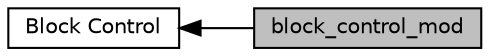 digraph "block_control_mod"
{
  edge [fontname="Helvetica",fontsize="10",labelfontname="Helvetica",labelfontsize="10"];
  node [fontname="Helvetica",fontsize="10",shape=box];
  rankdir=LR;
  Node1 [label="block_control_mod",height=0.2,width=0.4,color="black", fillcolor="grey75", style="filled", fontcolor="black",tooltip="Routines for \"blocks\" used for OpenMP threading of column-based calculations."];
  Node2 [label="Block Control",height=0.2,width=0.4,color="black", fillcolor="white", style="filled",URL="$group__block__control.html",tooltip="Modules and associated files in the block_control directory."];
  Node2->Node1 [shape=plaintext, dir="back", style="solid"];
}
